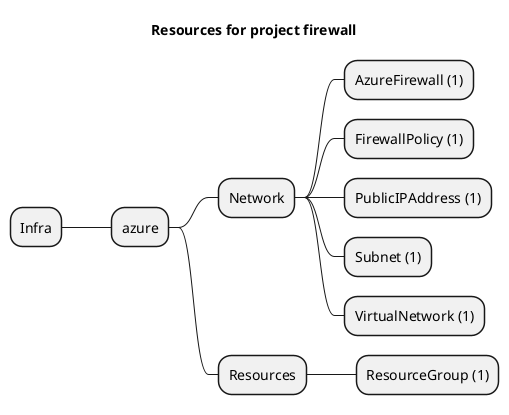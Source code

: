 @startmindmap
title Resources for project firewall
skinparam monochrome true
+ Infra
++ azure
+++ Network
++++ AzureFirewall (1)
++++ FirewallPolicy (1)
++++ PublicIPAddress (1)
++++ Subnet (1)
++++ VirtualNetwork (1)
+++ Resources
++++ ResourceGroup (1)
@endmindmap